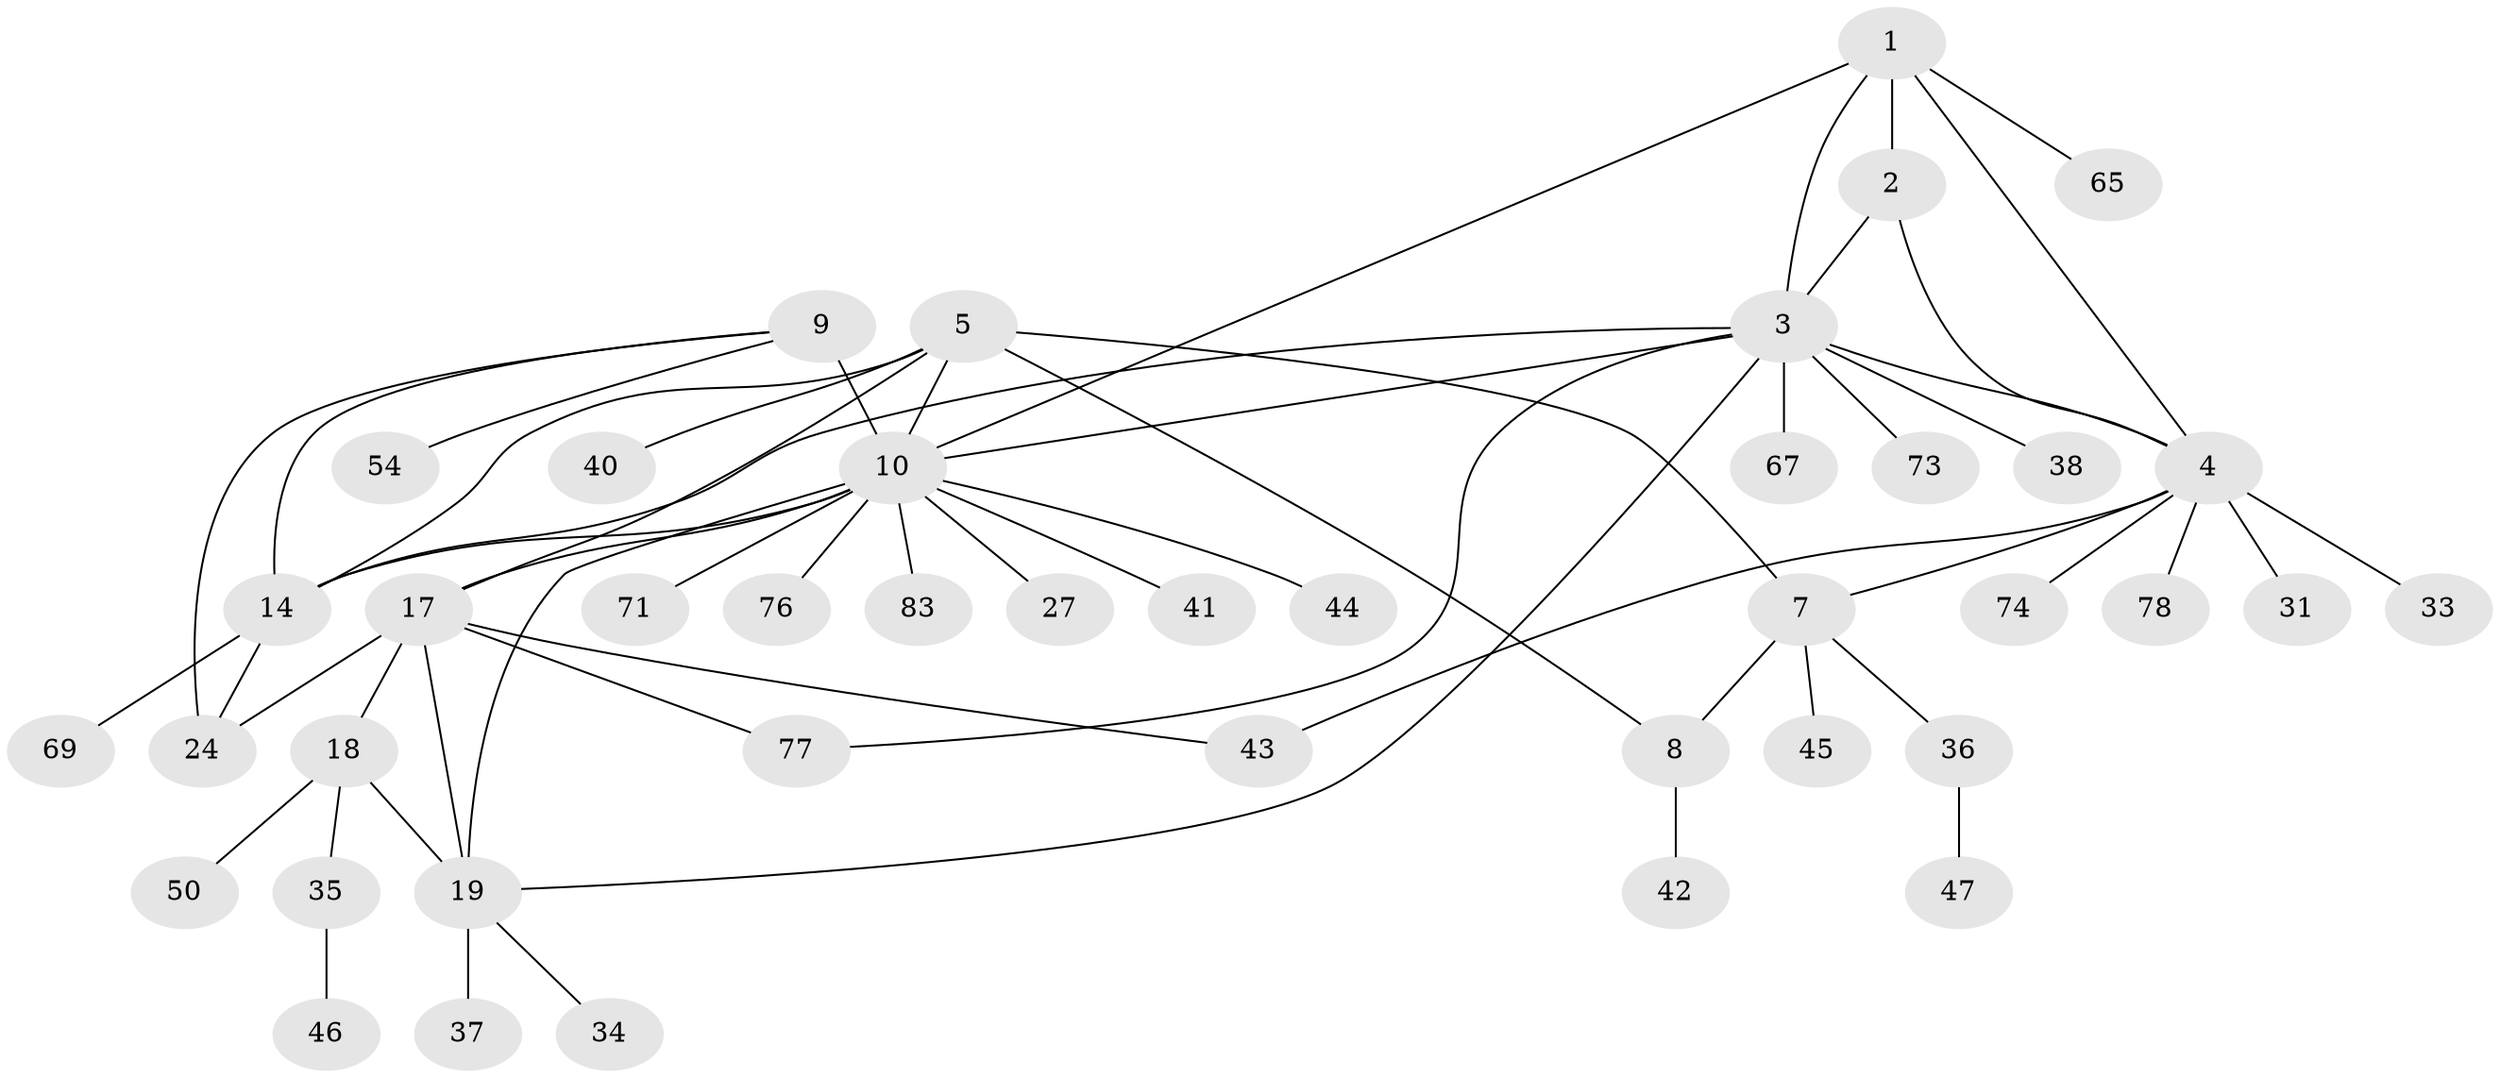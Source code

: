 // original degree distribution, {5: 0.011904761904761904, 3: 0.05952380952380952, 10: 0.023809523809523808, 9: 0.03571428571428571, 8: 0.023809523809523808, 4: 0.047619047619047616, 6: 0.023809523809523808, 7: 0.05952380952380952, 2: 0.19047619047619047, 1: 0.5238095238095238}
// Generated by graph-tools (version 1.1) at 2025/16/03/09/25 04:16:10]
// undirected, 42 vertices, 58 edges
graph export_dot {
graph [start="1"]
  node [color=gray90,style=filled];
  1;
  2;
  3;
  4;
  5 [super="+59+66+48+6"];
  7 [super="+32+58"];
  8 [super="+23"];
  9 [super="+12"];
  10 [super="+11+13"];
  14 [super="+30+21+62+28"];
  17;
  18 [super="+29+56+39"];
  19 [super="+25+20+60"];
  24 [super="+64+82"];
  27;
  31;
  33;
  34 [super="+72"];
  35;
  36;
  37;
  38;
  40;
  41 [super="+55"];
  42;
  43;
  44;
  45;
  46;
  47;
  50;
  54 [super="+79"];
  65;
  67;
  69;
  71;
  73;
  74;
  76;
  77;
  78;
  83;
  1 -- 2;
  1 -- 3;
  1 -- 4;
  1 -- 65;
  1 -- 10;
  2 -- 3;
  2 -- 4;
  3 -- 4;
  3 -- 19;
  3 -- 38;
  3 -- 67;
  3 -- 73;
  3 -- 77;
  3 -- 14;
  3 -- 10;
  4 -- 7;
  4 -- 31;
  4 -- 33;
  4 -- 43;
  4 -- 74;
  4 -- 78;
  5 -- 7 [weight=2];
  5 -- 8 [weight=2];
  5 -- 14;
  5 -- 17;
  5 -- 40;
  5 -- 10 [weight=2];
  7 -- 8;
  7 -- 36;
  7 -- 45;
  8 -- 42;
  9 -- 10 [weight=4];
  9 -- 24;
  9 -- 54;
  9 -- 14;
  10 -- 19;
  10 -- 71;
  10 -- 41;
  10 -- 76;
  10 -- 27;
  10 -- 17;
  10 -- 83;
  10 -- 44;
  10 -- 14 [weight=3];
  14 -- 24;
  14 -- 69;
  17 -- 18;
  17 -- 19 [weight=2];
  17 -- 43;
  17 -- 77;
  17 -- 24;
  18 -- 19 [weight=2];
  18 -- 35;
  18 -- 50;
  19 -- 37;
  19 -- 34;
  35 -- 46;
  36 -- 47;
}
